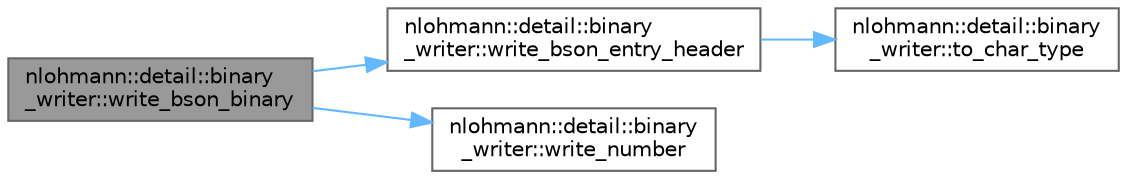 digraph "nlohmann::detail::binary_writer::write_bson_binary"
{
 // LATEX_PDF_SIZE
  bgcolor="transparent";
  edge [fontname=Helvetica,fontsize=10,labelfontname=Helvetica,labelfontsize=10];
  node [fontname=Helvetica,fontsize=10,shape=box,height=0.2,width=0.4];
  rankdir="LR";
  Node1 [label="nlohmann::detail::binary\l_writer::write_bson_binary",height=0.2,width=0.4,color="gray40", fillcolor="grey60", style="filled", fontcolor="black",tooltip="Writes a BSON element with key name and binary value value."];
  Node1 -> Node2 [color="steelblue1",style="solid"];
  Node2 [label="nlohmann::detail::binary\l_writer::write_bson_entry_header",height=0.2,width=0.4,color="grey40", fillcolor="white", style="filled",URL="$a02039.html#a1b5b7f5c03b1f8b1f59ea61db9634108",tooltip="Writes the given element_type and name to the output adapter."];
  Node2 -> Node3 [color="steelblue1",style="solid"];
  Node3 [label="nlohmann::detail::binary\l_writer::to_char_type",height=0.2,width=0.4,color="grey40", fillcolor="white", style="filled",URL="$a02039.html#ab77aa48692bd4e64e4f051ce6aeb6d2d",tooltip=" "];
  Node1 -> Node4 [color="steelblue1",style="solid"];
  Node4 [label="nlohmann::detail::binary\l_writer::write_number",height=0.2,width=0.4,color="grey40", fillcolor="white", style="filled",URL="$a02039.html#a6e11b7227fcecc25a548ed45507b7d1c",tooltip=" "];
}
